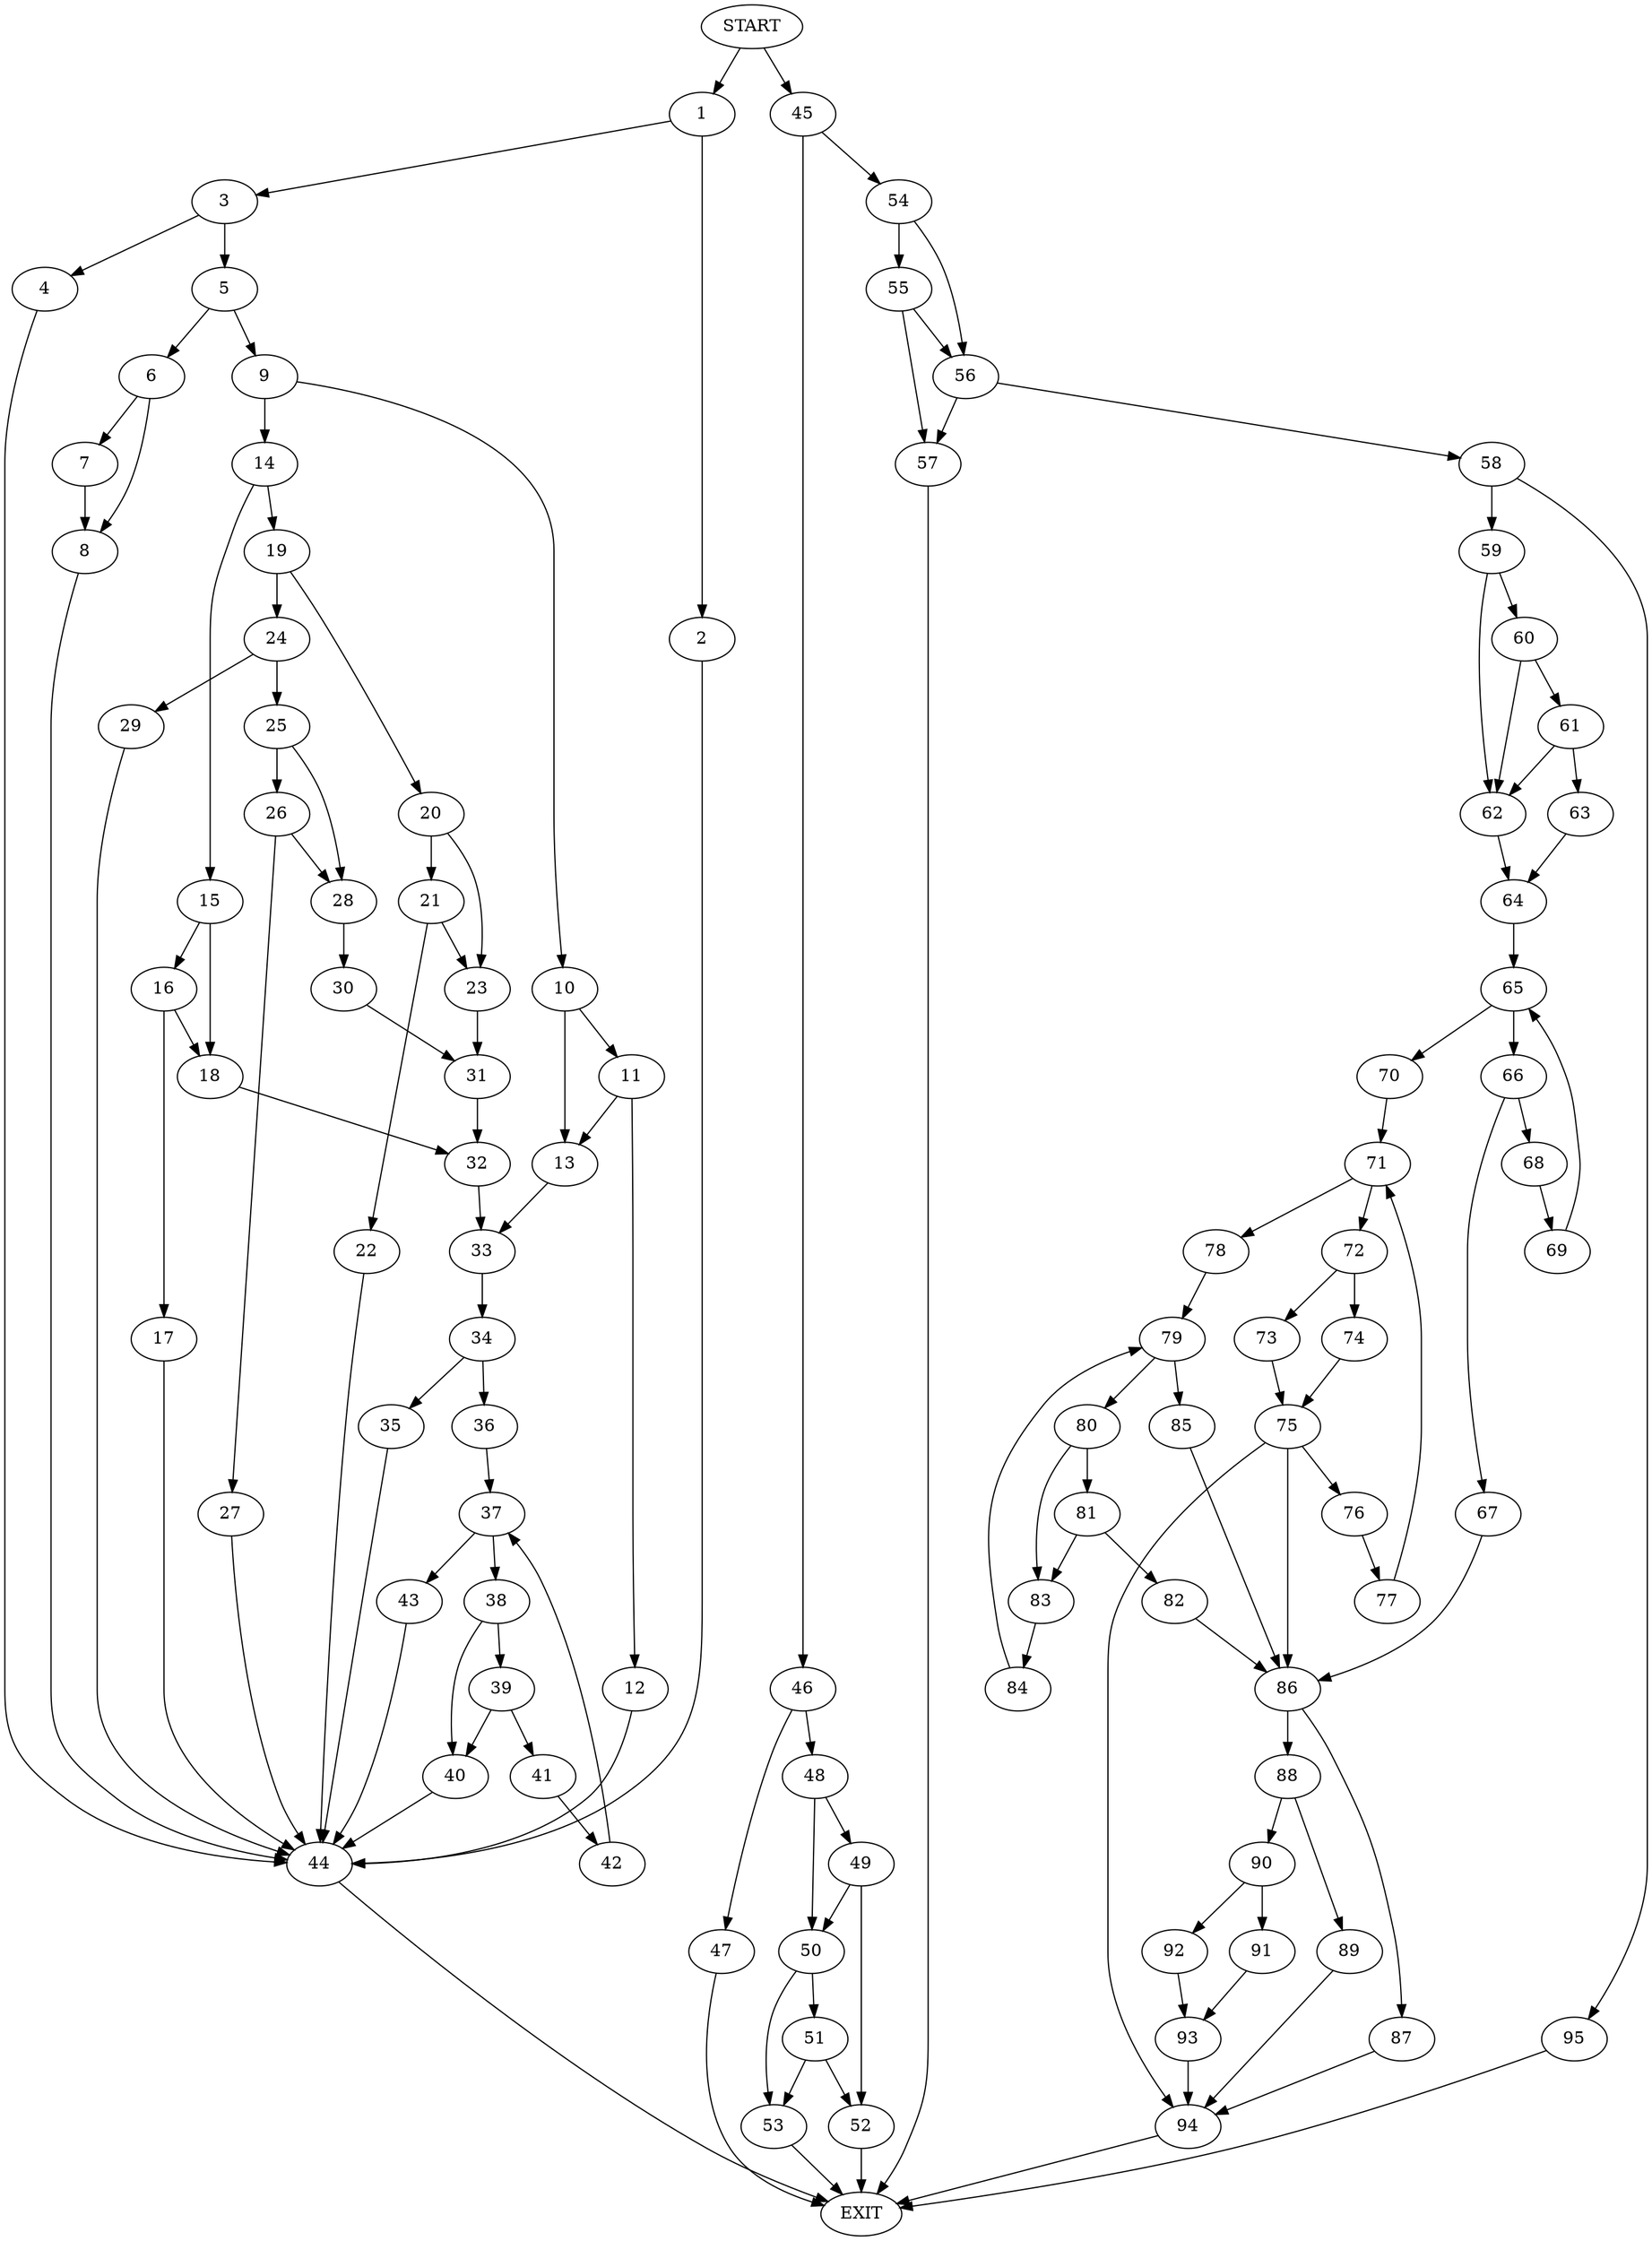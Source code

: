 digraph { 
0 [label="START"];
1;
2;
3;
4;
5;
6;
7;
8;
9;
10;
11;
12;
13;
14;
15;
16;
17;
18;
19;
20;
21;
22;
23;
24;
25;
26;
27;
28;
29;
30;
31;
32;
33;
34;
35;
36;
37;
38;
39;
40;
41;
42;
43;
44;
45;
46;
47;
48;
49;
50;
51;
52;
53;
54;
55;
56;
57;
58;
59;
60;
61;
62;
63;
64;
65;
66;
67;
68;
69;
70;
71;
72;
73;
74;
75;
76;
77;
78;
79;
80;
81;
82;
83;
84;
85;
86;
87;
88;
89;
90;
91;
92;
93;
94;
95;
96[label="EXIT"];
0 -> 1;
0 -> 45;
1 -> 2;
1 -> 3;
2 -> 44;
3 -> 4;
3 -> 5;
4 -> 44;
5 -> 6;
5 -> 9;
6 -> 8;
6 -> 7;
7 -> 8;
8 -> 44;
9 -> 10;
9 -> 14;
10 -> 11;
10 -> 13;
11 -> 12;
11 -> 13;
12 -> 44;
13 -> 33;
14 -> 15;
14 -> 19;
15 -> 16;
15 -> 18;
16 -> 17;
16 -> 18;
17 -> 44;
18 -> 32;
19 -> 20;
19 -> 24;
20 -> 21;
20 -> 23;
21 -> 22;
21 -> 23;
22 -> 44;
23 -> 31;
24 -> 25;
24 -> 29;
25 -> 26;
25 -> 28;
26 -> 27;
26 -> 28;
27 -> 44;
28 -> 30;
29 -> 44;
30 -> 31;
31 -> 32;
32 -> 33;
33 -> 34;
34 -> 35;
34 -> 36;
35 -> 44;
36 -> 37;
37 -> 38;
37 -> 43;
38 -> 40;
38 -> 39;
39 -> 40;
39 -> 41;
40 -> 44;
41 -> 42;
42 -> 37;
43 -> 44;
44 -> 96;
45 -> 46;
45 -> 54;
46 -> 47;
46 -> 48;
47 -> 96;
48 -> 50;
48 -> 49;
49 -> 52;
49 -> 50;
50 -> 51;
50 -> 53;
51 -> 52;
51 -> 53;
52 -> 96;
53 -> 96;
54 -> 55;
54 -> 56;
55 -> 57;
55 -> 56;
56 -> 57;
56 -> 58;
57 -> 96;
58 -> 59;
58 -> 95;
59 -> 62;
59 -> 60;
60 -> 62;
60 -> 61;
61 -> 62;
61 -> 63;
62 -> 64;
63 -> 64;
64 -> 65;
65 -> 66;
65 -> 70;
66 -> 67;
66 -> 68;
67 -> 86;
68 -> 69;
69 -> 65;
70 -> 71;
71 -> 72;
71 -> 78;
72 -> 73;
72 -> 74;
73 -> 75;
74 -> 75;
75 -> 94;
75 -> 76;
75:s2 -> 86;
76 -> 77;
77 -> 71;
78 -> 79;
79 -> 80;
79 -> 85;
80 -> 81;
80 -> 83;
81 -> 82;
81 -> 83;
82 -> 86;
83 -> 84;
84 -> 79;
85 -> 86;
86 -> 88;
86 -> 87;
87 -> 94;
88 -> 89;
88 -> 90;
89 -> 94;
90 -> 91;
90 -> 92;
91 -> 93;
92 -> 93;
93 -> 94;
94 -> 96;
95 -> 96;
}